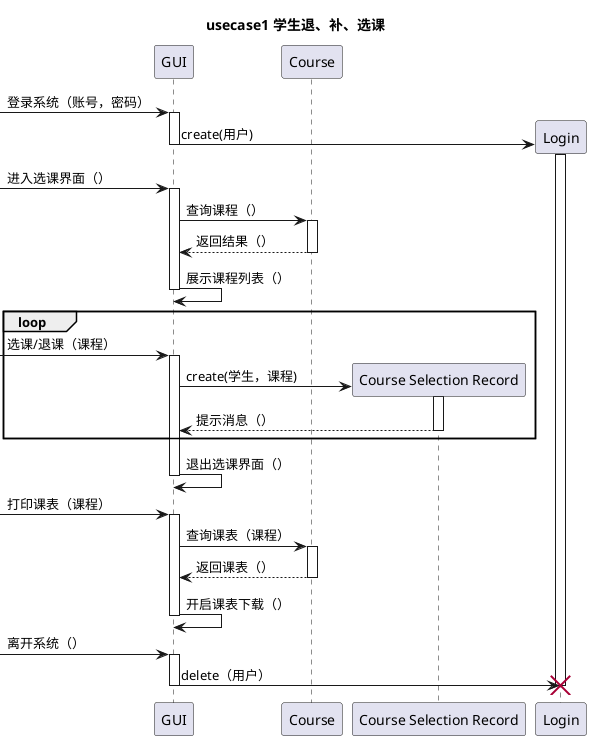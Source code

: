@startuml
title usecase1 **学生退、补、选课**
participant Login order 3
participant "Course Selection Record" as csr order 2

[-> GUI : 登录系统（账号，密码）
activate GUI
create Login
GUI -> Login : create(用户)
activate Login
deactivate GUI

[-> GUI : 进入选课界面（）
activate GUI
GUI -> Course : 查询课程（）
activate Course
Course --> GUI : 返回结果（）
deactivate Course
GUI -> GUI : 展示课程列表（）
deactivate GUI

loop
[-> GUI : 选课/退课（课程）
activate GUI
create csr
GUI -> csr : create(学生，课程)
activate csr
csr --> GUI : 提示消息（）
deactivate csr
end

GUI -> GUI : 退出选课界面（）
deactivate GUI

[-> GUI : 打印课表（课程）
activate GUI
GUI -> Course : 查询课表（课程）
activate Course
Course --> GUI : 返回课表（）
deactivate Course

GUI -> GUI : 开启课表下载（）
deactivate GUI

[-> GUI : 离开系统（）
activate GUI

GUI -> Login : delete（用户）
destroy Login
deactivate GUI
@enduml